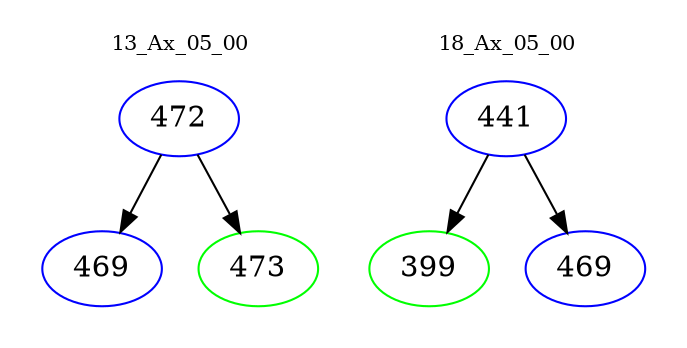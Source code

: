 digraph{
subgraph cluster_0 {
color = white
label = "13_Ax_05_00";
fontsize=10;
T0_472 [label="472", color="blue"]
T0_472 -> T0_469 [color="black"]
T0_469 [label="469", color="blue"]
T0_472 -> T0_473 [color="black"]
T0_473 [label="473", color="green"]
}
subgraph cluster_1 {
color = white
label = "18_Ax_05_00";
fontsize=10;
T1_441 [label="441", color="blue"]
T1_441 -> T1_399 [color="black"]
T1_399 [label="399", color="green"]
T1_441 -> T1_469 [color="black"]
T1_469 [label="469", color="blue"]
}
}
